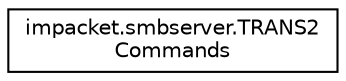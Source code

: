 digraph "Graphical Class Hierarchy"
{
  edge [fontname="Helvetica",fontsize="10",labelfontname="Helvetica",labelfontsize="10"];
  node [fontname="Helvetica",fontsize="10",shape=record];
  rankdir="LR";
  Node0 [label="impacket.smbserver.TRANS2\lCommands",height=0.2,width=0.4,color="black", fillcolor="white", style="filled",URL="$classimpacket_1_1smbserver_1_1_t_r_a_n_s2_commands.html"];
}
